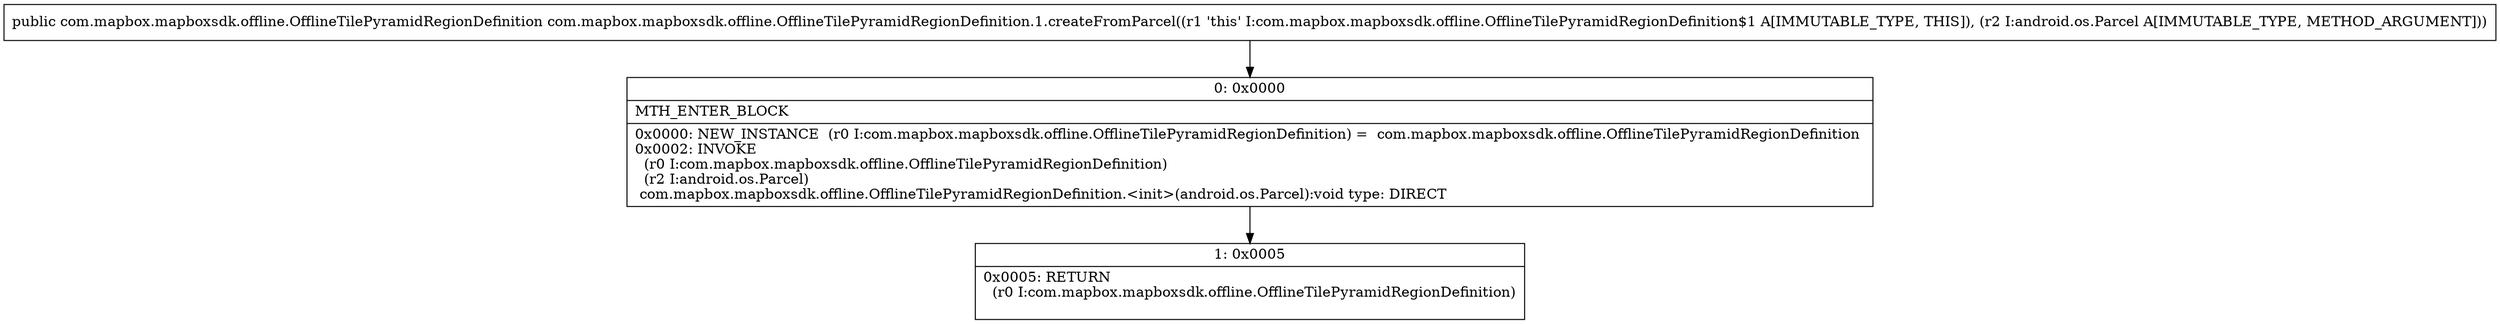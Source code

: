 digraph "CFG forcom.mapbox.mapboxsdk.offline.OfflineTilePyramidRegionDefinition.1.createFromParcel(Landroid\/os\/Parcel;)Lcom\/mapbox\/mapboxsdk\/offline\/OfflineTilePyramidRegionDefinition;" {
Node_0 [shape=record,label="{0\:\ 0x0000|MTH_ENTER_BLOCK\l|0x0000: NEW_INSTANCE  (r0 I:com.mapbox.mapboxsdk.offline.OfflineTilePyramidRegionDefinition) =  com.mapbox.mapboxsdk.offline.OfflineTilePyramidRegionDefinition \l0x0002: INVOKE  \l  (r0 I:com.mapbox.mapboxsdk.offline.OfflineTilePyramidRegionDefinition)\l  (r2 I:android.os.Parcel)\l com.mapbox.mapboxsdk.offline.OfflineTilePyramidRegionDefinition.\<init\>(android.os.Parcel):void type: DIRECT \l}"];
Node_1 [shape=record,label="{1\:\ 0x0005|0x0005: RETURN  \l  (r0 I:com.mapbox.mapboxsdk.offline.OfflineTilePyramidRegionDefinition)\l \l}"];
MethodNode[shape=record,label="{public com.mapbox.mapboxsdk.offline.OfflineTilePyramidRegionDefinition com.mapbox.mapboxsdk.offline.OfflineTilePyramidRegionDefinition.1.createFromParcel((r1 'this' I:com.mapbox.mapboxsdk.offline.OfflineTilePyramidRegionDefinition$1 A[IMMUTABLE_TYPE, THIS]), (r2 I:android.os.Parcel A[IMMUTABLE_TYPE, METHOD_ARGUMENT])) }"];
MethodNode -> Node_0;
Node_0 -> Node_1;
}

